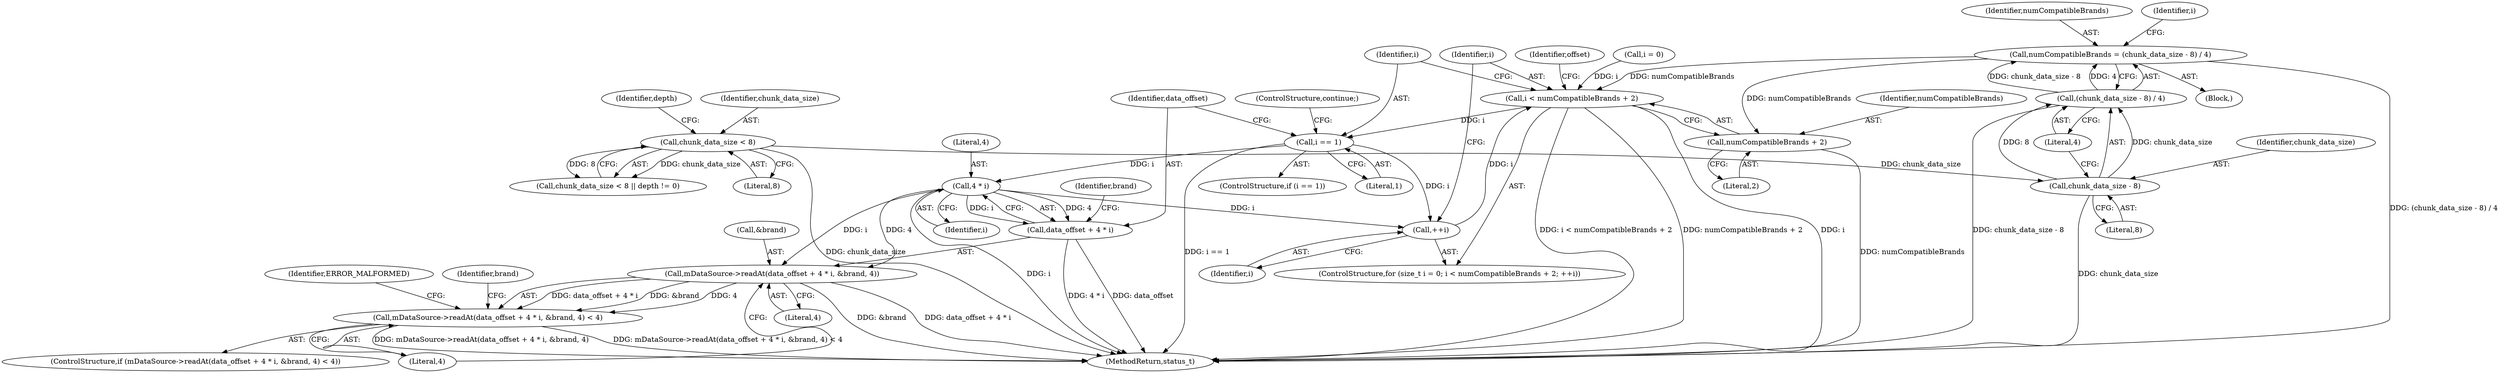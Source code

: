 digraph "0_Android_8a3a2f6ea7defe1a81bb32b3c9f3537f84749b9d@API" {
"1003831" [label="(Call,numCompatibleBrands = (chunk_data_size - 8) / 4)"];
"1003833" [label="(Call,(chunk_data_size - 8) / 4)"];
"1003834" [label="(Call,chunk_data_size - 8)"];
"1003814" [label="(Call,chunk_data_size < 8)"];
"1003843" [label="(Call,i < numCompatibleBrands + 2)"];
"1003852" [label="(Call,i == 1)"];
"1003848" [label="(Call,++i)"];
"1003863" [label="(Call,4 * i)"];
"1003860" [label="(Call,mDataSource->readAt(data_offset + 4 * i, &brand, 4))"];
"1003859" [label="(Call,mDataSource->readAt(data_offset + 4 * i, &brand, 4) < 4)"];
"1003861" [label="(Call,data_offset + 4 * i)"];
"1003845" [label="(Call,numCompatibleBrands + 2)"];
"1003818" [label="(Identifier,depth)"];
"1003854" [label="(Literal,1)"];
"1003836" [label="(Literal,8)"];
"1003845" [label="(Call,numCompatibleBrands + 2)"];
"1003833" [label="(Call,(chunk_data_size - 8) / 4)"];
"1003861" [label="(Call,data_offset + 4 * i)"];
"1003868" [label="(Literal,4)"];
"1003838" [label="(ControlStructure,for (size_t i = 0; i < numCompatibleBrands + 2; ++i))"];
"1003858" [label="(ControlStructure,if (mDataSource->readAt(data_offset + 4 * i, &brand, 4) < 4))"];
"1003853" [label="(Identifier,i)"];
"1003835" [label="(Identifier,chunk_data_size)"];
"1003816" [label="(Literal,8)"];
"1003865" [label="(Identifier,i)"];
"1003872" [label="(Identifier,ERROR_MALFORMED)"];
"1003874" [label="(Identifier,brand)"];
"1003866" [label="(Call,&brand)"];
"1003834" [label="(Call,chunk_data_size - 8)"];
"1003892" [label="(Identifier,offset)"];
"1003862" [label="(Identifier,data_offset)"];
"1003847" [label="(Literal,2)"];
"1003923" [label="(MethodReturn,status_t)"];
"1003814" [label="(Call,chunk_data_size < 8)"];
"1003840" [label="(Call,i = 0)"];
"1003846" [label="(Identifier,numCompatibleBrands)"];
"1003831" [label="(Call,numCompatibleBrands = (chunk_data_size - 8) / 4)"];
"1003813" [label="(Call,chunk_data_size < 8 || depth != 0)"];
"1003863" [label="(Call,4 * i)"];
"1003843" [label="(Call,i < numCompatibleBrands + 2)"];
"1003849" [label="(Identifier,i)"];
"1003864" [label="(Literal,4)"];
"1003832" [label="(Identifier,numCompatibleBrands)"];
"1003869" [label="(Literal,4)"];
"1003851" [label="(ControlStructure,if (i == 1))"];
"1003848" [label="(Call,++i)"];
"1003860" [label="(Call,mDataSource->readAt(data_offset + 4 * i, &brand, 4))"];
"1003856" [label="(ControlStructure,continue;)"];
"1003811" [label="(Block,)"];
"1003867" [label="(Identifier,brand)"];
"1003815" [label="(Identifier,chunk_data_size)"];
"1003844" [label="(Identifier,i)"];
"1003859" [label="(Call,mDataSource->readAt(data_offset + 4 * i, &brand, 4) < 4)"];
"1003837" [label="(Literal,4)"];
"1003852" [label="(Call,i == 1)"];
"1003841" [label="(Identifier,i)"];
"1003831" -> "1003811"  [label="AST: "];
"1003831" -> "1003833"  [label="CFG: "];
"1003832" -> "1003831"  [label="AST: "];
"1003833" -> "1003831"  [label="AST: "];
"1003841" -> "1003831"  [label="CFG: "];
"1003831" -> "1003923"  [label="DDG: (chunk_data_size - 8) / 4"];
"1003833" -> "1003831"  [label="DDG: chunk_data_size - 8"];
"1003833" -> "1003831"  [label="DDG: 4"];
"1003831" -> "1003843"  [label="DDG: numCompatibleBrands"];
"1003831" -> "1003845"  [label="DDG: numCompatibleBrands"];
"1003833" -> "1003837"  [label="CFG: "];
"1003834" -> "1003833"  [label="AST: "];
"1003837" -> "1003833"  [label="AST: "];
"1003833" -> "1003923"  [label="DDG: chunk_data_size - 8"];
"1003834" -> "1003833"  [label="DDG: chunk_data_size"];
"1003834" -> "1003833"  [label="DDG: 8"];
"1003834" -> "1003836"  [label="CFG: "];
"1003835" -> "1003834"  [label="AST: "];
"1003836" -> "1003834"  [label="AST: "];
"1003837" -> "1003834"  [label="CFG: "];
"1003834" -> "1003923"  [label="DDG: chunk_data_size"];
"1003814" -> "1003834"  [label="DDG: chunk_data_size"];
"1003814" -> "1003813"  [label="AST: "];
"1003814" -> "1003816"  [label="CFG: "];
"1003815" -> "1003814"  [label="AST: "];
"1003816" -> "1003814"  [label="AST: "];
"1003818" -> "1003814"  [label="CFG: "];
"1003813" -> "1003814"  [label="CFG: "];
"1003814" -> "1003923"  [label="DDG: chunk_data_size"];
"1003814" -> "1003813"  [label="DDG: chunk_data_size"];
"1003814" -> "1003813"  [label="DDG: 8"];
"1003843" -> "1003838"  [label="AST: "];
"1003843" -> "1003845"  [label="CFG: "];
"1003844" -> "1003843"  [label="AST: "];
"1003845" -> "1003843"  [label="AST: "];
"1003853" -> "1003843"  [label="CFG: "];
"1003892" -> "1003843"  [label="CFG: "];
"1003843" -> "1003923"  [label="DDG: i"];
"1003843" -> "1003923"  [label="DDG: i < numCompatibleBrands + 2"];
"1003843" -> "1003923"  [label="DDG: numCompatibleBrands + 2"];
"1003840" -> "1003843"  [label="DDG: i"];
"1003848" -> "1003843"  [label="DDG: i"];
"1003843" -> "1003852"  [label="DDG: i"];
"1003852" -> "1003851"  [label="AST: "];
"1003852" -> "1003854"  [label="CFG: "];
"1003853" -> "1003852"  [label="AST: "];
"1003854" -> "1003852"  [label="AST: "];
"1003856" -> "1003852"  [label="CFG: "];
"1003862" -> "1003852"  [label="CFG: "];
"1003852" -> "1003923"  [label="DDG: i == 1"];
"1003852" -> "1003848"  [label="DDG: i"];
"1003852" -> "1003863"  [label="DDG: i"];
"1003848" -> "1003838"  [label="AST: "];
"1003848" -> "1003849"  [label="CFG: "];
"1003849" -> "1003848"  [label="AST: "];
"1003844" -> "1003848"  [label="CFG: "];
"1003863" -> "1003848"  [label="DDG: i"];
"1003863" -> "1003861"  [label="AST: "];
"1003863" -> "1003865"  [label="CFG: "];
"1003864" -> "1003863"  [label="AST: "];
"1003865" -> "1003863"  [label="AST: "];
"1003861" -> "1003863"  [label="CFG: "];
"1003863" -> "1003923"  [label="DDG: i"];
"1003863" -> "1003860"  [label="DDG: 4"];
"1003863" -> "1003860"  [label="DDG: i"];
"1003863" -> "1003861"  [label="DDG: 4"];
"1003863" -> "1003861"  [label="DDG: i"];
"1003860" -> "1003859"  [label="AST: "];
"1003860" -> "1003868"  [label="CFG: "];
"1003861" -> "1003860"  [label="AST: "];
"1003866" -> "1003860"  [label="AST: "];
"1003868" -> "1003860"  [label="AST: "];
"1003869" -> "1003860"  [label="CFG: "];
"1003860" -> "1003923"  [label="DDG: &brand"];
"1003860" -> "1003923"  [label="DDG: data_offset + 4 * i"];
"1003860" -> "1003859"  [label="DDG: data_offset + 4 * i"];
"1003860" -> "1003859"  [label="DDG: &brand"];
"1003860" -> "1003859"  [label="DDG: 4"];
"1003859" -> "1003858"  [label="AST: "];
"1003859" -> "1003869"  [label="CFG: "];
"1003869" -> "1003859"  [label="AST: "];
"1003872" -> "1003859"  [label="CFG: "];
"1003874" -> "1003859"  [label="CFG: "];
"1003859" -> "1003923"  [label="DDG: mDataSource->readAt(data_offset + 4 * i, &brand, 4)"];
"1003859" -> "1003923"  [label="DDG: mDataSource->readAt(data_offset + 4 * i, &brand, 4) < 4"];
"1003862" -> "1003861"  [label="AST: "];
"1003867" -> "1003861"  [label="CFG: "];
"1003861" -> "1003923"  [label="DDG: 4 * i"];
"1003861" -> "1003923"  [label="DDG: data_offset"];
"1003845" -> "1003847"  [label="CFG: "];
"1003846" -> "1003845"  [label="AST: "];
"1003847" -> "1003845"  [label="AST: "];
"1003845" -> "1003923"  [label="DDG: numCompatibleBrands"];
}
